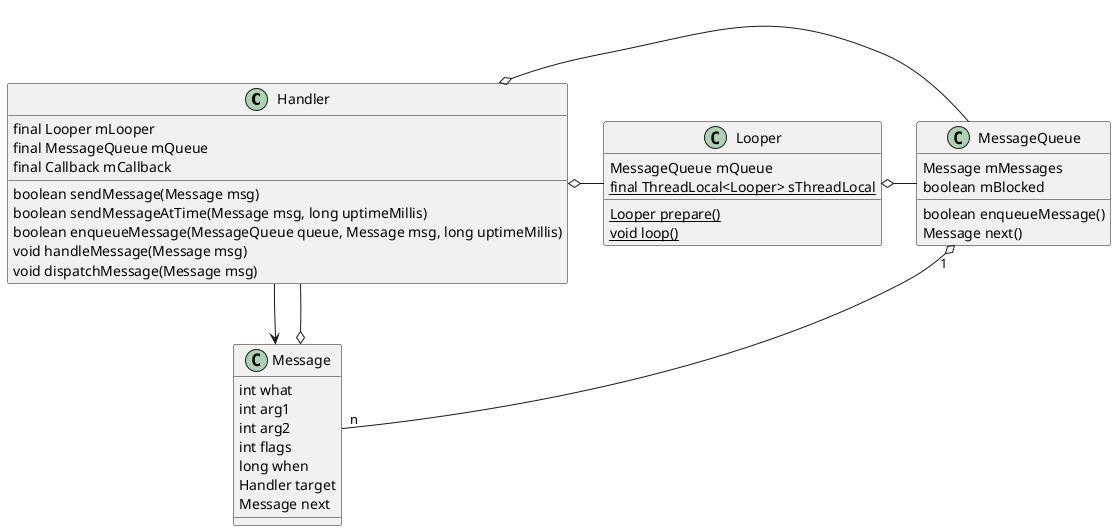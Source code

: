 @startuml
class Handler {
    final Looper mLooper
    final MessageQueue mQueue
    final Callback mCallback
    boolean sendMessage(Message msg)
    boolean sendMessageAtTime(Message msg, long uptimeMillis)
    boolean enqueueMessage(MessageQueue queue, Message msg, long uptimeMillis)
    void handleMessage(Message msg)
    void dispatchMessage(Message msg)
}
class Looper {
    MessageQueue mQueue
    {static} final ThreadLocal<Looper> sThreadLocal
    {static} Looper prepare()
    {static} void loop()
}
class MessageQueue {
    Message mMessages
    boolean mBlocked
    boolean enqueueMessage()
    Message next()
}
class Message {
    int what
    int arg1
    int arg2
    int flags
    long when
    Handler target
    Message next
}
Handler o- Looper
Handler o- MessageQueue
Looper o- MessageQueue
Handler --> Message
MessageQueue "1" o-- "n" Message
Message o-- Handler
@enduml
